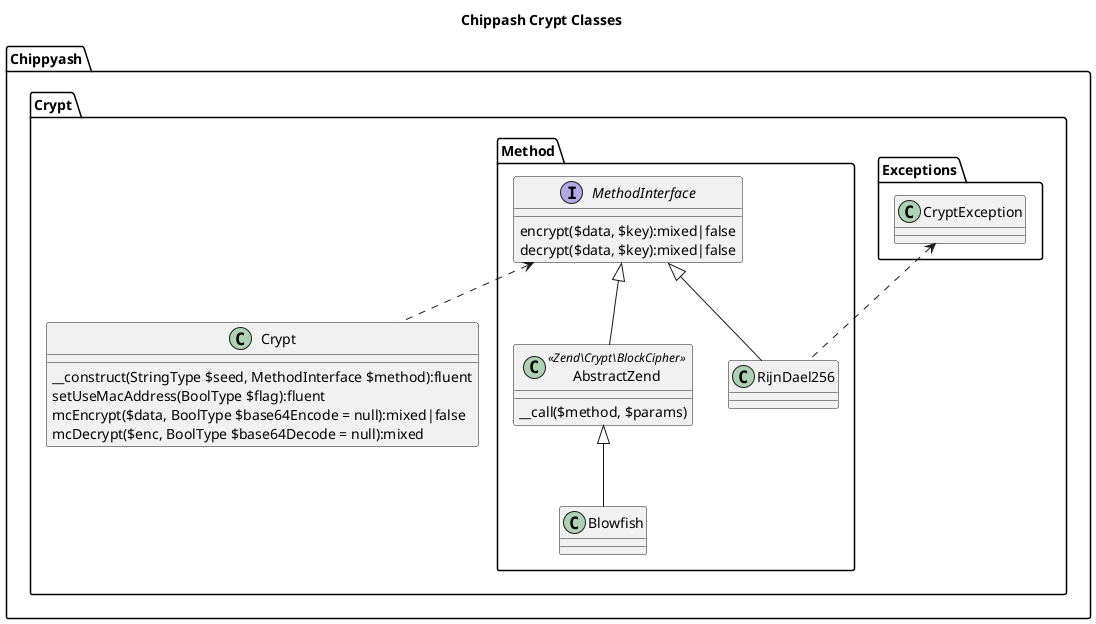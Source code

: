 @startuml
title Chippash Crypt Classes
namespace Chippyash {

    namespace Crypt {

        namespace Exceptions {
            class CryptException
        }

        namespace Method {
            interface MethodInterface {
                encrypt($data, $key):mixed|false
                decrypt($data, $key):mixed|false
            }
            class RijnDael256
            class AbstractZend<<Zend\Crypt\BlockCipher>> {
                __call($method, $params)
            }
            class Blowfish
        }

        class Crypt {
            __construct(StringType $seed, MethodInterface $method):fluent
            setUseMacAddress(BoolType $flag):fluent
            mcEncrypt($data, BoolType $base64Encode = null):mixed|false
            mcDecrypt($enc, BoolType $base64Decode = null):mixed
        }
    }
}
Chippyash.Crypt.Method.MethodInterface <|-- Chippyash.Crypt.Method.RijnDael256
Chippyash.Crypt.Method.MethodInterface <|-- Chippyash.Crypt.Method.AbstractZend
Chippyash.Crypt.Method.AbstractZend <|-- Chippyash.Crypt.Method.Blowfish
Chippyash.Crypt.Exceptions.CryptException <.. Chippyash.Crypt.Method.RijnDael256
Chippyash.Crypt.Method.MethodInterface <.. Chippyash.Crypt.Crypt
@enduml